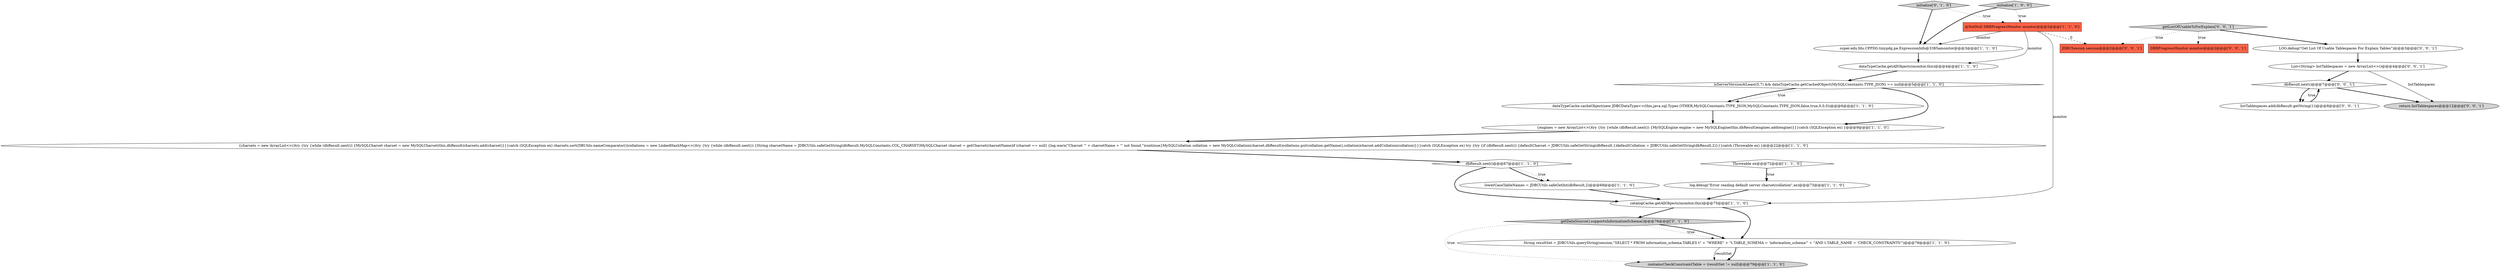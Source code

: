 digraph {
15 [style = filled, label = "initialize['0', '1', '0']", fillcolor = lightgray, shape = diamond image = "AAA0AAABBB2BBB"];
20 [style = filled, label = "listTablespaces.add(dbResult.getString(1))@@@8@@@['0', '0', '1']", fillcolor = white, shape = ellipse image = "AAA0AAABBB3BBB"];
11 [style = filled, label = "dataTypeCache.cacheObject(new JDBCDataType<>(this,java.sql.Types.OTHER,MySQLConstants.TYPE_JSON,MySQLConstants.TYPE_JSON,false,true,0,0,0))@@@6@@@['1', '1', '0']", fillcolor = white, shape = ellipse image = "AAA0AAABBB1BBB"];
0 [style = filled, label = "initialize['1', '0', '0']", fillcolor = lightgray, shape = diamond image = "AAA0AAABBB1BBB"];
14 [style = filled, label = "dataTypeCache.getAllObjects(monitor,this)@@@4@@@['1', '1', '0']", fillcolor = white, shape = ellipse image = "AAA0AAABBB1BBB"];
10 [style = filled, label = "Throwable ex@@@72@@@['1', '1', '0']", fillcolor = white, shape = diamond image = "AAA0AAABBB1BBB"];
5 [style = filled, label = "super.edu.fdu.CPPDG.tinypdg.pe.ExpressionInfo@3385amonitor@@@3@@@['1', '1', '0']", fillcolor = white, shape = ellipse image = "AAA0AAABBB1BBB"];
19 [style = filled, label = "List<String> listTablespaces = new ArrayList<>()@@@4@@@['0', '0', '1']", fillcolor = white, shape = ellipse image = "AAA0AAABBB3BBB"];
8 [style = filled, label = "@NotNull DBRProgressMonitor monitor@@@2@@@['1', '1', '0']", fillcolor = tomato, shape = box image = "AAA0AAABBB1BBB"];
22 [style = filled, label = "getListOfUsableTsForExplain['0', '0', '1']", fillcolor = lightgray, shape = diamond image = "AAA0AAABBB3BBB"];
1 [style = filled, label = "catalogCache.getAllObjects(monitor,this)@@@75@@@['1', '1', '0']", fillcolor = white, shape = ellipse image = "AAA0AAABBB1BBB"];
23 [style = filled, label = "JDBCSession session@@@2@@@['0', '0', '1']", fillcolor = tomato, shape = box image = "AAA0AAABBB3BBB"];
6 [style = filled, label = "dbResult.next()@@@67@@@['1', '1', '0']", fillcolor = white, shape = diamond image = "AAA0AAABBB1BBB"];
17 [style = filled, label = "dbResult.next()@@@7@@@['0', '0', '1']", fillcolor = white, shape = diamond image = "AAA0AAABBB3BBB"];
21 [style = filled, label = "return listTablespaces@@@12@@@['0', '0', '1']", fillcolor = lightgray, shape = ellipse image = "AAA0AAABBB3BBB"];
9 [style = filled, label = "{engines = new ArrayList<>()try {try {while (dbResult.next()) {MySQLEngine engine = new MySQLEngine(this,dbResult)engines.add(engine)}}}catch (SQLException ex) }@@@9@@@['1', '1', '0']", fillcolor = white, shape = ellipse image = "AAA0AAABBB1BBB"];
13 [style = filled, label = "{charsets = new ArrayList<>()try {try {while (dbResult.next()) {MySQLCharset charset = new MySQLCharset(this,dbResult)charsets.add(charset)}}}catch (SQLException ex) charsets.sort(DBUtils.nameComparator())collations = new LinkedHashMap<>()try {try {while (dbResult.next()) {String charsetName = JDBCUtils.safeGetString(dbResult,MySQLConstants.COL_CHARSET)MySQLCharset charset = getCharset(charsetName)if (charset == null) {log.warn(\"Charset '\" + charsetName + \"' not found.\")continue}MySQLCollation collation = new MySQLCollation(charset,dbResult)collations.put(collation.getName(),collation)charset.addCollation(collation)}}}catch (SQLException ex) try {try {if (dbResult.next()) {defaultCharset = JDBCUtils.safeGetString(dbResult,1)defaultCollation = JDBCUtils.safeGetString(dbResult,2)}}}catch (Throwable ex) }@@@22@@@['1', '1', '0']", fillcolor = white, shape = ellipse image = "AAA0AAABBB1BBB"];
2 [style = filled, label = "isServerVersionAtLeast(5,7) && dataTypeCache.getCachedObject(MySQLConstants.TYPE_JSON) == null@@@5@@@['1', '1', '0']", fillcolor = white, shape = diamond image = "AAA0AAABBB1BBB"];
3 [style = filled, label = "containsCheckConstraintTable = (resultSet != null)@@@79@@@['1', '1', '0']", fillcolor = lightgray, shape = ellipse image = "AAA0AAABBB1BBB"];
4 [style = filled, label = "log.debug(\"Error reading default server charset/collation\",ex)@@@73@@@['1', '1', '0']", fillcolor = white, shape = ellipse image = "AAA0AAABBB1BBB"];
12 [style = filled, label = "lowerCaseTableNames = JDBCUtils.safeGetInt(dbResult,2)@@@68@@@['1', '1', '0']", fillcolor = white, shape = ellipse image = "AAA0AAABBB1BBB"];
18 [style = filled, label = "DBRProgressMonitor monitor@@@2@@@['0', '0', '1']", fillcolor = tomato, shape = box image = "AAA0AAABBB3BBB"];
16 [style = filled, label = "getDataSource().supportsInformationSchema()@@@76@@@['0', '1', '0']", fillcolor = lightgray, shape = diamond image = "AAA1AAABBB2BBB"];
24 [style = filled, label = "LOG.debug(\"Get List Of Usable Tablespaces For Explain Tables\")@@@3@@@['0', '0', '1']", fillcolor = white, shape = ellipse image = "AAA0AAABBB3BBB"];
7 [style = filled, label = "String resultSet = JDBCUtils.queryString(session,\"SELECT * FROM information_schema.TABLES t\" + \"WHERE\" + \"t.TABLE_SCHEMA = 'information_schema'\" + \"AND t.TABLE_NAME = 'CHECK_CONSTRAINTS'\")@@@78@@@['1', '1', '0']", fillcolor = white, shape = ellipse image = "AAA0AAABBB1BBB"];
2->11 [style = dotted, label="true"];
5->14 [style = bold, label=""];
22->23 [style = dotted, label="true"];
17->21 [style = bold, label=""];
19->21 [style = solid, label="listTablespaces"];
22->24 [style = bold, label=""];
0->8 [style = dotted, label="true"];
2->11 [style = bold, label=""];
9->13 [style = bold, label=""];
13->6 [style = bold, label=""];
12->1 [style = bold, label=""];
11->9 [style = bold, label=""];
17->20 [style = bold, label=""];
16->7 [style = dotted, label="true"];
8->14 [style = solid, label="monitor"];
4->1 [style = bold, label=""];
7->3 [style = bold, label=""];
8->23 [style = dashed, label="0"];
15->8 [style = dotted, label="true"];
2->9 [style = bold, label=""];
10->4 [style = dotted, label="true"];
10->4 [style = bold, label=""];
17->20 [style = dotted, label="true"];
19->17 [style = bold, label=""];
7->3 [style = solid, label="resultSet"];
15->5 [style = bold, label=""];
6->12 [style = bold, label=""];
14->2 [style = bold, label=""];
20->17 [style = bold, label=""];
16->7 [style = bold, label=""];
24->19 [style = bold, label=""];
6->12 [style = dotted, label="true"];
8->5 [style = solid, label="monitor"];
1->7 [style = bold, label=""];
0->5 [style = bold, label=""];
1->16 [style = bold, label=""];
22->18 [style = dotted, label="true"];
6->1 [style = bold, label=""];
16->3 [style = dotted, label="true"];
8->1 [style = solid, label="monitor"];
}
